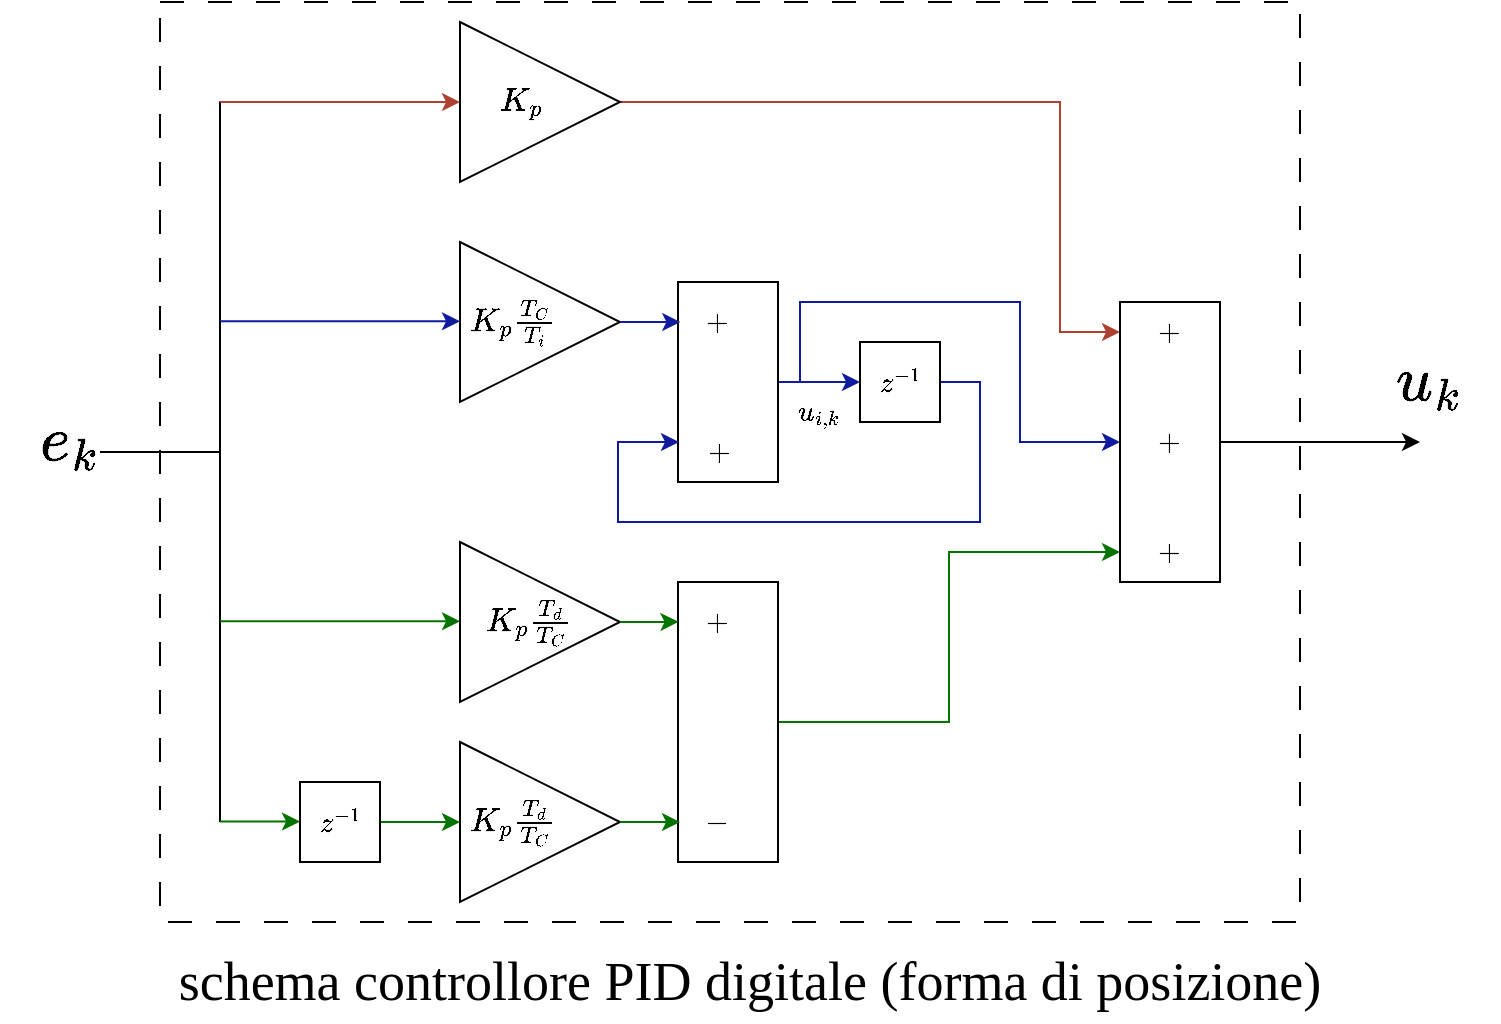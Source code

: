 <mxfile version="24.7.17">
  <diagram name="Pagina-1" id="ARcLuR35aFCJksdJcQaz">
    <mxGraphModel dx="979" dy="567" grid="1" gridSize="10" guides="1" tooltips="1" connect="1" arrows="1" fold="1" page="1" pageScale="1" pageWidth="827" pageHeight="1169" math="1" shadow="0">
      <root>
        <mxCell id="0" />
        <mxCell id="1" parent="0" />
        <mxCell id="p1LDyjj_kxZU4XopFUPf-37" value="" style="rounded=0;whiteSpace=wrap;html=1;fillColor=none;dashed=1;dashPattern=12 12;" vertex="1" parent="1">
          <mxGeometry x="130" y="190" width="570" height="460" as="geometry" />
        </mxCell>
        <mxCell id="p1LDyjj_kxZU4XopFUPf-38" style="edgeStyle=orthogonalEdgeStyle;rounded=0;orthogonalLoop=1;jettySize=auto;html=1;entryX=0;entryY=0.5;entryDx=0;entryDy=0;fillColor=#fad9d5;strokeColor=#ae4132;" edge="1" parent="1" source="p1LDyjj_kxZU4XopFUPf-39" target="p1LDyjj_kxZU4XopFUPf-61">
          <mxGeometry relative="1" as="geometry">
            <Array as="points">
              <mxPoint x="580" y="240" />
              <mxPoint x="580" y="355" />
            </Array>
          </mxGeometry>
        </mxCell>
        <mxCell id="p1LDyjj_kxZU4XopFUPf-39" value="\(K_p\)&amp;nbsp; &amp;nbsp; &amp;nbsp;" style="triangle;whiteSpace=wrap;html=1;fillColor=none;fontSize=14;" vertex="1" parent="1">
          <mxGeometry x="280" y="200" width="80" height="80" as="geometry" />
        </mxCell>
        <mxCell id="p1LDyjj_kxZU4XopFUPf-40" value="\(K_p\frac{T_C}{T_i}\)&amp;nbsp; &amp;nbsp; &amp;nbsp; &amp;nbsp;" style="triangle;whiteSpace=wrap;html=1;fillColor=none;fontSize=14;" vertex="1" parent="1">
          <mxGeometry x="280" y="310" width="80" height="80" as="geometry" />
        </mxCell>
        <mxCell id="p1LDyjj_kxZU4XopFUPf-41" style="edgeStyle=orthogonalEdgeStyle;rounded=0;orthogonalLoop=1;jettySize=auto;html=1;entryX=0;entryY=0.5;entryDx=0;entryDy=0;fillColor=#b1ddf0;strokeColor=#111B9E;" edge="1" parent="1" source="p1LDyjj_kxZU4XopFUPf-42" target="p1LDyjj_kxZU4XopFUPf-57">
          <mxGeometry relative="1" as="geometry" />
        </mxCell>
        <mxCell id="p1LDyjj_kxZU4XopFUPf-42" value="" style="rounded=0;whiteSpace=wrap;html=1;fillColor=none;" vertex="1" parent="1">
          <mxGeometry x="389" y="330" width="50" height="100" as="geometry" />
        </mxCell>
        <mxCell id="p1LDyjj_kxZU4XopFUPf-43" style="edgeStyle=orthogonalEdgeStyle;rounded=0;orthogonalLoop=1;jettySize=auto;html=1;entryX=0.023;entryY=0.2;entryDx=0;entryDy=0;entryPerimeter=0;fillColor=#b1ddf0;strokeColor=#111B9E;" edge="1" parent="1" source="p1LDyjj_kxZU4XopFUPf-40" target="p1LDyjj_kxZU4XopFUPf-42">
          <mxGeometry relative="1" as="geometry" />
        </mxCell>
        <mxCell id="p1LDyjj_kxZU4XopFUPf-44" value="\(K_p\frac{T_d}{T_C}\)&amp;nbsp; &amp;nbsp;" style="triangle;whiteSpace=wrap;html=1;fillColor=none;fontSize=14;" vertex="1" parent="1">
          <mxGeometry x="280" y="460" width="80" height="80" as="geometry" />
        </mxCell>
        <mxCell id="p1LDyjj_kxZU4XopFUPf-45" value="\(K_p\frac{T_d}{T_C}\)&amp;nbsp; &amp;nbsp; &amp;nbsp; &amp;nbsp;" style="triangle;whiteSpace=wrap;html=1;fillColor=none;fontSize=14;" vertex="1" parent="1">
          <mxGeometry x="280" y="560" width="80" height="80" as="geometry" />
        </mxCell>
        <mxCell id="p1LDyjj_kxZU4XopFUPf-46" style="edgeStyle=orthogonalEdgeStyle;rounded=0;orthogonalLoop=1;jettySize=auto;html=1;entryX=0;entryY=0.5;entryDx=0;entryDy=0;fillColor=#d5e8d4;strokeColor=#047300;gradientColor=#97d077;" edge="1" parent="1" source="p1LDyjj_kxZU4XopFUPf-47" target="p1LDyjj_kxZU4XopFUPf-45">
          <mxGeometry relative="1" as="geometry" />
        </mxCell>
        <mxCell id="p1LDyjj_kxZU4XopFUPf-47" value="\(z^{-1}\)" style="whiteSpace=wrap;html=1;aspect=fixed;fillColor=none;" vertex="1" parent="1">
          <mxGeometry x="200" y="580" width="40" height="40" as="geometry" />
        </mxCell>
        <mxCell id="p1LDyjj_kxZU4XopFUPf-48" style="edgeStyle=orthogonalEdgeStyle;rounded=0;orthogonalLoop=1;jettySize=auto;html=1;entryX=0;entryY=0.5;entryDx=0;entryDy=0;fillColor=#d5e8d4;strokeColor=#047300;gradientColor=#97d077;" edge="1" parent="1" source="p1LDyjj_kxZU4XopFUPf-49" target="p1LDyjj_kxZU4XopFUPf-62">
          <mxGeometry relative="1" as="geometry" />
        </mxCell>
        <mxCell id="p1LDyjj_kxZU4XopFUPf-49" value="" style="rounded=0;whiteSpace=wrap;html=1;fillColor=none;" vertex="1" parent="1">
          <mxGeometry x="389" y="480" width="50" height="140" as="geometry" />
        </mxCell>
        <mxCell id="p1LDyjj_kxZU4XopFUPf-50" style="edgeStyle=orthogonalEdgeStyle;rounded=0;orthogonalLoop=1;jettySize=auto;html=1;fillColor=#d5e8d4;strokeColor=#047300;gradientColor=#97d077;" edge="1" parent="1" source="p1LDyjj_kxZU4XopFUPf-45">
          <mxGeometry relative="1" as="geometry">
            <mxPoint x="390" y="600" as="targetPoint" />
          </mxGeometry>
        </mxCell>
        <mxCell id="p1LDyjj_kxZU4XopFUPf-51" style="edgeStyle=orthogonalEdgeStyle;rounded=0;orthogonalLoop=1;jettySize=auto;html=1;entryX=0.005;entryY=0.142;entryDx=0;entryDy=0;entryPerimeter=0;fillColor=#d5e8d4;strokeColor=#047300;gradientColor=#97d077;" edge="1" parent="1" source="p1LDyjj_kxZU4XopFUPf-44" target="p1LDyjj_kxZU4XopFUPf-49">
          <mxGeometry relative="1" as="geometry" />
        </mxCell>
        <mxCell id="p1LDyjj_kxZU4XopFUPf-52" value="\(-\)" style="text;html=1;align=center;verticalAlign=middle;whiteSpace=wrap;rounded=0;" vertex="1" parent="1">
          <mxGeometry x="379" y="585" width="60" height="30" as="geometry" />
        </mxCell>
        <mxCell id="p1LDyjj_kxZU4XopFUPf-53" value="\(+\)" style="text;html=1;align=center;verticalAlign=middle;whiteSpace=wrap;rounded=0;" vertex="1" parent="1">
          <mxGeometry x="379" y="485" width="60" height="30" as="geometry" />
        </mxCell>
        <mxCell id="p1LDyjj_kxZU4XopFUPf-54" value="\(+\)" style="text;html=1;align=center;verticalAlign=middle;whiteSpace=wrap;rounded=0;" vertex="1" parent="1">
          <mxGeometry x="379" y="335" width="60" height="30" as="geometry" />
        </mxCell>
        <mxCell id="p1LDyjj_kxZU4XopFUPf-55" value="\(+\)" style="text;html=1;align=center;verticalAlign=middle;whiteSpace=wrap;rounded=0;" vertex="1" parent="1">
          <mxGeometry x="384.5" y="400" width="49" height="30" as="geometry" />
        </mxCell>
        <mxCell id="p1LDyjj_kxZU4XopFUPf-56" style="edgeStyle=orthogonalEdgeStyle;rounded=0;orthogonalLoop=1;jettySize=auto;html=1;entryX=0.01;entryY=0.793;entryDx=0;entryDy=0;entryPerimeter=0;fillColor=#b1ddf0;strokeColor=#111B9E;" edge="1" parent="1" source="p1LDyjj_kxZU4XopFUPf-57" target="p1LDyjj_kxZU4XopFUPf-42">
          <mxGeometry relative="1" as="geometry">
            <Array as="points">
              <mxPoint x="540" y="380" />
              <mxPoint x="540" y="450" />
              <mxPoint x="359" y="450" />
              <mxPoint x="359" y="410" />
              <mxPoint x="389" y="410" />
            </Array>
          </mxGeometry>
        </mxCell>
        <mxCell id="p1LDyjj_kxZU4XopFUPf-57" value="\(z^{-1}\)" style="whiteSpace=wrap;html=1;aspect=fixed;fillColor=none;" vertex="1" parent="1">
          <mxGeometry x="480" y="360" width="40" height="40" as="geometry" />
        </mxCell>
        <mxCell id="p1LDyjj_kxZU4XopFUPf-58" value="\(u_{i,k}\)" style="text;html=1;align=center;verticalAlign=middle;whiteSpace=wrap;rounded=0;" vertex="1" parent="1">
          <mxGeometry x="439" y="385" width="41" height="20" as="geometry" />
        </mxCell>
        <mxCell id="p1LDyjj_kxZU4XopFUPf-59" style="edgeStyle=orthogonalEdgeStyle;rounded=0;orthogonalLoop=1;jettySize=auto;html=1;" edge="1" parent="1" source="p1LDyjj_kxZU4XopFUPf-60">
          <mxGeometry relative="1" as="geometry">
            <mxPoint x="760.0" y="410.0" as="targetPoint" />
          </mxGeometry>
        </mxCell>
        <mxCell id="p1LDyjj_kxZU4XopFUPf-60" value="" style="rounded=0;whiteSpace=wrap;html=1;fillColor=none;" vertex="1" parent="1">
          <mxGeometry x="610" y="340" width="50" height="140" as="geometry" />
        </mxCell>
        <mxCell id="p1LDyjj_kxZU4XopFUPf-61" value="\(+\)" style="text;html=1;align=center;verticalAlign=middle;whiteSpace=wrap;rounded=0;" vertex="1" parent="1">
          <mxGeometry x="610" y="340" width="50" height="30" as="geometry" />
        </mxCell>
        <mxCell id="p1LDyjj_kxZU4XopFUPf-62" value="\(+\)" style="text;html=1;align=center;verticalAlign=middle;whiteSpace=wrap;rounded=0;" vertex="1" parent="1">
          <mxGeometry x="610" y="450" width="50" height="30" as="geometry" />
        </mxCell>
        <mxCell id="p1LDyjj_kxZU4XopFUPf-63" value="\(+\)" style="text;html=1;align=center;verticalAlign=middle;whiteSpace=wrap;rounded=0;" vertex="1" parent="1">
          <mxGeometry x="610" y="395" width="50" height="30" as="geometry" />
        </mxCell>
        <mxCell id="p1LDyjj_kxZU4XopFUPf-64" value="" style="endArrow=classic;html=1;rounded=0;entryX=0;entryY=0.5;entryDx=0;entryDy=0;fillColor=#b1ddf0;strokeColor=#111B9E;" edge="1" parent="1" target="p1LDyjj_kxZU4XopFUPf-60">
          <mxGeometry width="50" height="50" relative="1" as="geometry">
            <mxPoint x="450" y="380" as="sourcePoint" />
            <mxPoint x="500" y="330" as="targetPoint" />
            <Array as="points">
              <mxPoint x="450" y="340" />
              <mxPoint x="560" y="340" />
              <mxPoint x="560" y="410" />
            </Array>
          </mxGeometry>
        </mxCell>
        <mxCell id="p1LDyjj_kxZU4XopFUPf-65" value="\(e_k\)" style="text;html=1;align=center;verticalAlign=middle;whiteSpace=wrap;rounded=0;fontSize=27;" vertex="1" parent="1">
          <mxGeometry x="60" y="390" width="50" height="40" as="geometry" />
        </mxCell>
        <mxCell id="p1LDyjj_kxZU4XopFUPf-66" value="\(u_k\)" style="text;html=1;align=center;verticalAlign=middle;whiteSpace=wrap;rounded=0;fontSize=27;" vertex="1" parent="1">
          <mxGeometry x="740" y="360" width="50" height="40" as="geometry" />
        </mxCell>
        <mxCell id="p1LDyjj_kxZU4XopFUPf-67" value="" style="endArrow=none;html=1;rounded=0;" edge="1" parent="1">
          <mxGeometry width="50" height="50" relative="1" as="geometry">
            <mxPoint x="100" y="415" as="sourcePoint" />
            <mxPoint x="160" y="415" as="targetPoint" />
          </mxGeometry>
        </mxCell>
        <mxCell id="p1LDyjj_kxZU4XopFUPf-68" value="" style="endArrow=none;html=1;rounded=0;" edge="1" parent="1">
          <mxGeometry width="50" height="50" relative="1" as="geometry">
            <mxPoint x="160" y="600" as="sourcePoint" />
            <mxPoint x="160" y="239.66" as="targetPoint" />
          </mxGeometry>
        </mxCell>
        <mxCell id="p1LDyjj_kxZU4XopFUPf-69" value="" style="endArrow=classic;html=1;rounded=0;entryX=0;entryY=0.5;entryDx=0;entryDy=0;fillColor=#fad9d5;strokeColor=#ae4132;" edge="1" parent="1" target="p1LDyjj_kxZU4XopFUPf-39">
          <mxGeometry width="50" height="50" relative="1" as="geometry">
            <mxPoint x="160" y="240" as="sourcePoint" />
            <mxPoint x="210" y="190" as="targetPoint" />
          </mxGeometry>
        </mxCell>
        <mxCell id="p1LDyjj_kxZU4XopFUPf-70" value="" style="endArrow=classic;html=1;rounded=0;entryX=0;entryY=0.5;entryDx=0;entryDy=0;fillColor=#b1ddf0;strokeColor=#111B9E;" edge="1" parent="1">
          <mxGeometry width="50" height="50" relative="1" as="geometry">
            <mxPoint x="160" y="349.66" as="sourcePoint" />
            <mxPoint x="280" y="349.66" as="targetPoint" />
          </mxGeometry>
        </mxCell>
        <mxCell id="p1LDyjj_kxZU4XopFUPf-71" value="" style="endArrow=classic;html=1;rounded=0;entryX=0;entryY=0.5;entryDx=0;entryDy=0;fillColor=#d5e8d4;strokeColor=#047300;gradientColor=#97d077;" edge="1" parent="1">
          <mxGeometry width="50" height="50" relative="1" as="geometry">
            <mxPoint x="160" y="499.66" as="sourcePoint" />
            <mxPoint x="280" y="499.66" as="targetPoint" />
          </mxGeometry>
        </mxCell>
        <mxCell id="p1LDyjj_kxZU4XopFUPf-72" style="edgeStyle=orthogonalEdgeStyle;rounded=0;orthogonalLoop=1;jettySize=auto;html=1;entryX=0;entryY=0.5;entryDx=0;entryDy=0;fillColor=#d5e8d4;strokeColor=#047300;gradientColor=#97d077;" edge="1" parent="1">
          <mxGeometry relative="1" as="geometry">
            <mxPoint x="160" y="599.75" as="sourcePoint" />
            <mxPoint x="200" y="599.75" as="targetPoint" />
            <Array as="points">
              <mxPoint x="180" y="600" />
              <mxPoint x="180" y="600" />
            </Array>
          </mxGeometry>
        </mxCell>
        <mxCell id="p1LDyjj_kxZU4XopFUPf-73" value="schema controllore PID digitale (forma di posizione)" style="text;html=1;align=center;verticalAlign=middle;whiteSpace=wrap;rounded=0;fontSize=27;fontFamily=Times New Roman;" vertex="1" parent="1">
          <mxGeometry x="80" y="660" width="690" height="40" as="geometry" />
        </mxCell>
      </root>
    </mxGraphModel>
  </diagram>
</mxfile>
